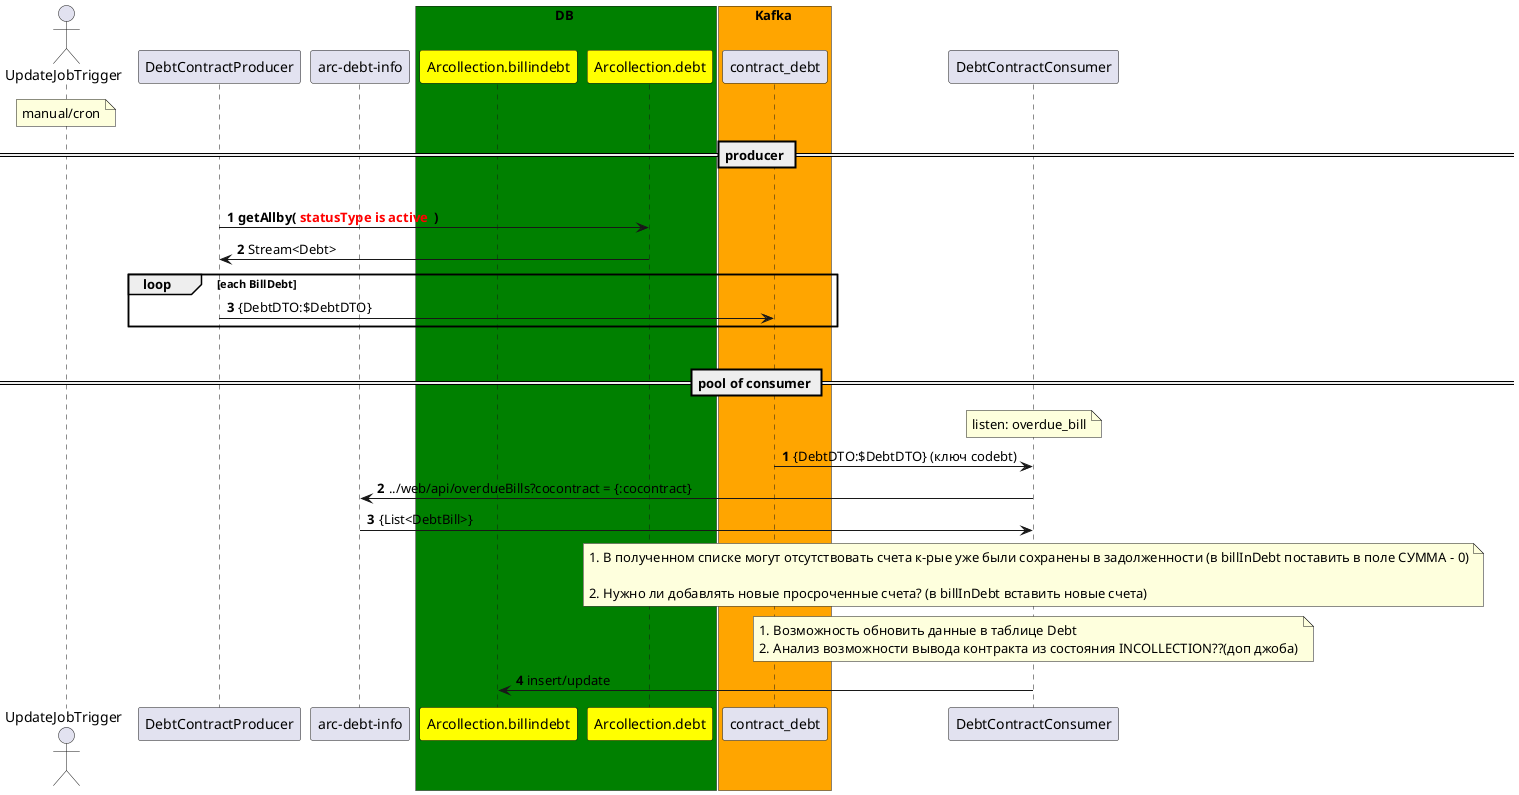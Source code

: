@startuml
'https://plantuml.com/sequence-diagram

autonumber

!definelong NEW_PAGE(obj)
 == obj ==
 autonumber
!enddefinelong



!definelong colorRed(obj)
<font color=red > obj </font>
!enddefinelong

actor UpdateJobTrigger
/ note over UpdateJobTrigger
    manual/cron
end note

participant DebtContractProducer
/ note over DebtContractProducer
end note

participant ArcDebtInfo as "arc-debt-info"

box DB #Green
    participant Arcollection.billindebt#Yellow
    participant Arcollection.debt#Yellow
end box

box Kafka #Orange
 participant contract_debt
end box

participant DebtContractConsumer
NEW_PAGE(producer)



note over DebtContractProducer
end note

alt all successdsf
DebtContractProducer -> Arcollection.debt : **getAllby(colorRed(statusType is active) )**

DebtContractProducer <- Arcollection.debt: Stream<Debt>



loop each BillDebt
    DebtContractProducer -> contract_debt: {DebtDTO:$DebtDTO}
end

alt De


NEW_PAGE(pool of consumer)
note over DebtContractConsumer
listen: overdue_bill
end note
DebtContractConsumer <- contract_debt: {DebtDTO:$DebtDTO} (ключ codebt)
DebtContractConsumer -> ArcDebtInfo: ../web/api/overdueBills?cocontract = {:cocontract}

ArcDebtInfo -> DebtContractConsumer: {List<DebtBill>}
note over DebtContractConsumer
1. В полученном списке могут отсутствовать счета к-рые уже были сохранены в задолженности (в billInDebt поставить в поле СУММА - 0)

2. Нужно ли добавлять новые просроченные счета? (в billInDebt вставить новые счета)
end note
'DebtContractConsumer -> Arcollection.billindebt: upsert(BillInDebt)
note over DebtContractConsumer
 1. Возможность обновить данные в таблице Debt
 2. Анализ возможности вывода контракта из состояния INCOLLECTION??(доп джоба)
end note

DebtContractConsumer -> Arcollection.billindebt: insert/update

@enduml